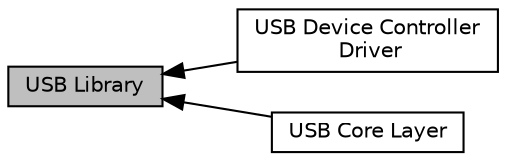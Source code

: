 digraph "USB Library"
{
  edge [fontname="Helvetica",fontsize="10",labelfontname="Helvetica",labelfontsize="10"];
  node [fontname="Helvetica",fontsize="10",shape=record];
  rankdir=LR;
  Node2 [label="USB Device Controller\l Driver",height=0.2,width=0.4,color="black", fillcolor="white", style="filled",URL="$d2/dcf/group___u_s_b_d___h_w.html"];
  Node1 [label="USB Core Layer",height=0.2,width=0.4,color="black", fillcolor="white", style="filled",URL="$d0/d8f/group___u_s_b_d___core.html"];
  Node0 [label="USB Library",height=0.2,width=0.4,color="black", fillcolor="grey75", style="filled", fontcolor="black"];
  Node0->Node1 [shape=plaintext, dir="back", style="solid"];
  Node0->Node2 [shape=plaintext, dir="back", style="solid"];
}
